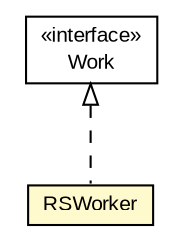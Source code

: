 #!/usr/local/bin/dot
#
# Class diagram 
# Generated by UMLGraph version R5_6-24-gf6e263 (http://www.umlgraph.org/)
#

digraph G {
	edge [fontname="arial",fontsize=10,labelfontname="arial",labelfontsize=10];
	node [fontname="arial",fontsize=10,shape=plaintext];
	nodesep=0.25;
	ranksep=0.5;
	// org.miloss.fgsms.services.rs.impl.RSWorker
	c896162 [label=<<table title="org.miloss.fgsms.services.rs.impl.RSWorker" border="0" cellborder="1" cellspacing="0" cellpadding="2" port="p" bgcolor="lemonChiffon" href="./RSWorker.html">
		<tr><td><table border="0" cellspacing="0" cellpadding="1">
<tr><td align="center" balign="center"> RSWorker </td></tr>
		</table></td></tr>
		</table>>, URL="./RSWorker.html", fontname="arial", fontcolor="black", fontsize=10.0];
	//org.miloss.fgsms.services.rs.impl.RSWorker implements javax.resource.spi.work.Work
	c896343:p -> c896162:p [dir=back,arrowtail=empty,style=dashed];
	// javax.resource.spi.work.Work
	c896343 [label=<<table title="javax.resource.spi.work.Work" border="0" cellborder="1" cellspacing="0" cellpadding="2" port="p" href="http://java.sun.com/j2se/1.4.2/docs/api/javax/resource/spi/work/Work.html">
		<tr><td><table border="0" cellspacing="0" cellpadding="1">
<tr><td align="center" balign="center"> &#171;interface&#187; </td></tr>
<tr><td align="center" balign="center"> Work </td></tr>
		</table></td></tr>
		</table>>, URL="http://java.sun.com/j2se/1.4.2/docs/api/javax/resource/spi/work/Work.html", fontname="arial", fontcolor="black", fontsize=10.0];
}


